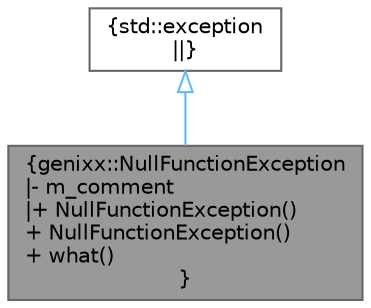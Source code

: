 digraph "genixx::NullFunctionException"
{
 // LATEX_PDF_SIZE
  bgcolor="transparent";
  edge [fontname=Helvetica,fontsize=10,labelfontname=Helvetica,labelfontsize=10];
  node [fontname=Helvetica,fontsize=10,shape=box,height=0.2,width=0.4];
  Node1 [label="{genixx::NullFunctionException\n|- m_comment\l|+ NullFunctionException()\l+ NullFunctionException()\l+ what()\l}",height=0.2,width=0.4,color="gray40", fillcolor="grey60", style="filled", fontcolor="black",tooltip=" "];
  Node2 -> Node1 [dir="back",color="steelblue1",style="solid",arrowtail="onormal"];
  Node2 [label="{std::exception\n||}",height=0.2,width=0.4,color="gray40", fillcolor="white", style="filled",tooltip=" "];
}
